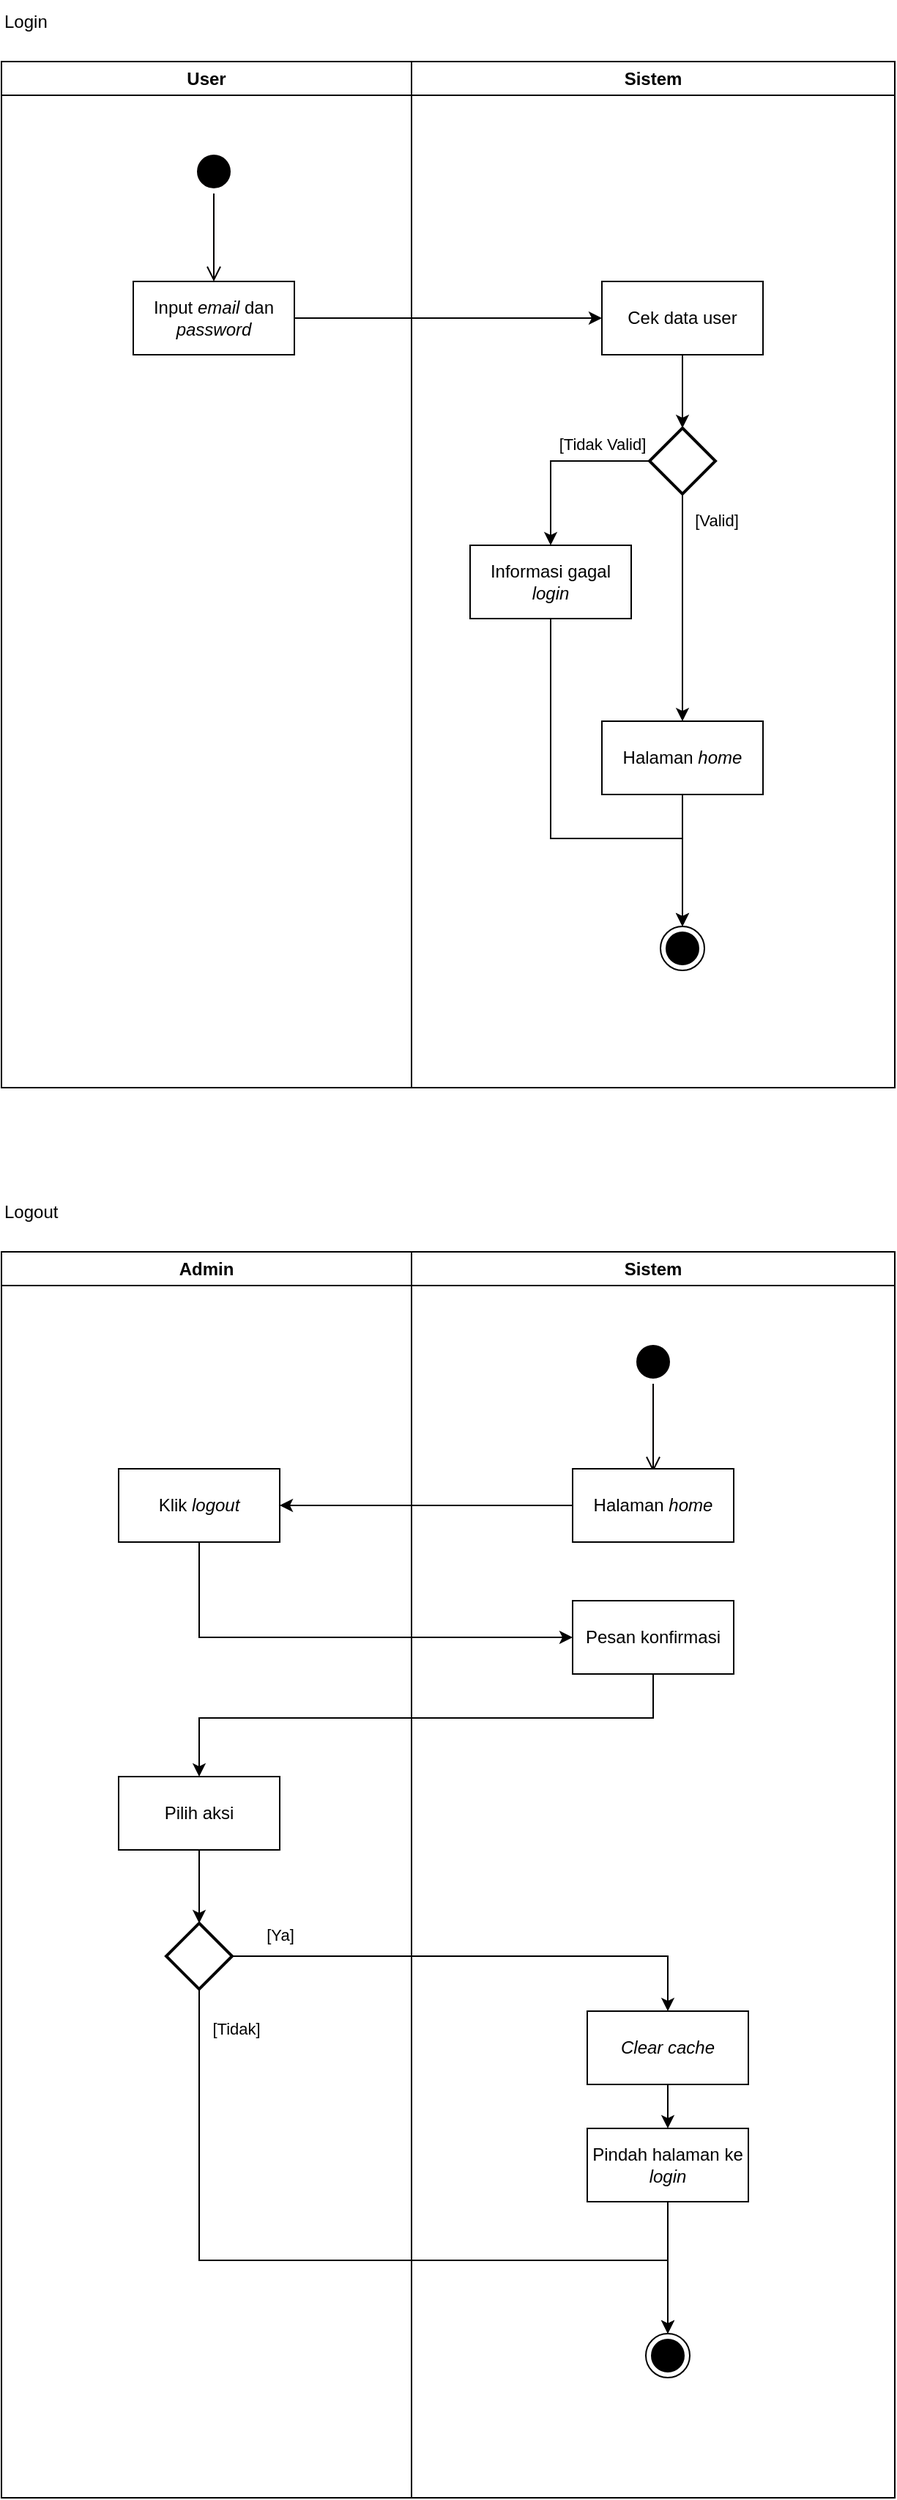 <mxfile version="21.6.3" type="github">
  <diagram name="Page-1" id="4sOu-P3r2uqMUhEJh7ZA">
    <mxGraphModel dx="4003" dy="2064" grid="1" gridSize="10" guides="1" tooltips="1" connect="1" arrows="1" fold="1" page="1" pageScale="1" pageWidth="827" pageHeight="1169" math="0" shadow="0">
      <root>
        <mxCell id="0" />
        <mxCell id="1" parent="0" />
        <mxCell id="E2XFTpKV8IvXNufsqWhs-1" value="" style="group;movable=1;resizable=1;rotatable=1;deletable=1;editable=1;locked=0;connectable=1;" parent="1" vertex="1" connectable="0">
          <mxGeometry x="-160" y="110" width="610" height="700" as="geometry" />
        </mxCell>
        <mxCell id="E2XFTpKV8IvXNufsqWhs-2" value="User" style="swimlane;whiteSpace=wrap;html=1;movable=1;resizable=1;rotatable=1;deletable=1;editable=1;locked=0;connectable=1;" parent="E2XFTpKV8IvXNufsqWhs-1" vertex="1">
          <mxGeometry width="280" height="700" as="geometry" />
        </mxCell>
        <mxCell id="E2XFTpKV8IvXNufsqWhs-3" value="" style="ellipse;html=1;shape=startState;fillColor=#000000;strokeColor=#030000;movable=1;resizable=1;rotatable=1;deletable=1;editable=1;locked=0;connectable=1;" parent="E2XFTpKV8IvXNufsqWhs-2" vertex="1">
          <mxGeometry x="130" y="60" width="30" height="30" as="geometry" />
        </mxCell>
        <mxCell id="E2XFTpKV8IvXNufsqWhs-4" value="" style="edgeStyle=orthogonalEdgeStyle;html=1;verticalAlign=bottom;endArrow=open;endSize=8;strokeColor=#030000;rounded=0;movable=1;resizable=1;rotatable=1;deletable=1;editable=1;locked=0;connectable=1;" parent="E2XFTpKV8IvXNufsqWhs-2" source="E2XFTpKV8IvXNufsqWhs-3" edge="1">
          <mxGeometry relative="1" as="geometry">
            <mxPoint x="145" y="150" as="targetPoint" />
          </mxGeometry>
        </mxCell>
        <mxCell id="E2XFTpKV8IvXNufsqWhs-5" value="Input &lt;i&gt;email&lt;/i&gt; dan &lt;i&gt;password&lt;/i&gt;" style="html=1;whiteSpace=wrap;movable=1;resizable=1;rotatable=1;deletable=1;editable=1;locked=0;connectable=1;" parent="E2XFTpKV8IvXNufsqWhs-2" vertex="1">
          <mxGeometry x="90" y="150" width="110" height="50" as="geometry" />
        </mxCell>
        <mxCell id="E2XFTpKV8IvXNufsqWhs-6" value="Sistem" style="swimlane;whiteSpace=wrap;html=1;movable=1;resizable=1;rotatable=1;deletable=1;editable=1;locked=0;connectable=1;" parent="E2XFTpKV8IvXNufsqWhs-1" vertex="1">
          <mxGeometry x="280" width="330" height="700" as="geometry" />
        </mxCell>
        <mxCell id="E2XFTpKV8IvXNufsqWhs-7" style="edgeStyle=orthogonalEdgeStyle;rounded=0;orthogonalLoop=1;jettySize=auto;html=1;movable=1;resizable=1;rotatable=1;deletable=1;editable=1;locked=0;connectable=1;" parent="E2XFTpKV8IvXNufsqWhs-6" source="E2XFTpKV8IvXNufsqWhs-8" target="E2XFTpKV8IvXNufsqWhs-13" edge="1">
          <mxGeometry relative="1" as="geometry" />
        </mxCell>
        <mxCell id="E2XFTpKV8IvXNufsqWhs-8" value="Cek data user" style="html=1;whiteSpace=wrap;movable=1;resizable=1;rotatable=1;deletable=1;editable=1;locked=0;connectable=1;" parent="E2XFTpKV8IvXNufsqWhs-6" vertex="1">
          <mxGeometry x="130" y="150" width="110" height="50" as="geometry" />
        </mxCell>
        <mxCell id="E2XFTpKV8IvXNufsqWhs-9" value="" style="edgeStyle=orthogonalEdgeStyle;rounded=0;orthogonalLoop=1;jettySize=auto;html=1;movable=1;resizable=1;rotatable=1;deletable=1;editable=1;locked=0;connectable=1;" parent="E2XFTpKV8IvXNufsqWhs-6" source="E2XFTpKV8IvXNufsqWhs-13" target="E2XFTpKV8IvXNufsqWhs-15" edge="1">
          <mxGeometry relative="1" as="geometry" />
        </mxCell>
        <mxCell id="E2XFTpKV8IvXNufsqWhs-10" value="[Valid]" style="edgeLabel;html=1;align=center;verticalAlign=middle;resizable=1;points=[];movable=1;rotatable=1;deletable=1;editable=1;locked=0;connectable=1;" parent="E2XFTpKV8IvXNufsqWhs-9" vertex="1" connectable="0">
          <mxGeometry x="-0.773" y="3" relative="1" as="geometry">
            <mxPoint x="20" as="offset" />
          </mxGeometry>
        </mxCell>
        <mxCell id="E2XFTpKV8IvXNufsqWhs-11" style="edgeStyle=orthogonalEdgeStyle;rounded=0;orthogonalLoop=1;jettySize=auto;html=1;exitX=0;exitY=0.5;exitDx=0;exitDy=0;exitPerimeter=0;movable=1;resizable=1;rotatable=1;deletable=1;editable=1;locked=0;connectable=1;" parent="E2XFTpKV8IvXNufsqWhs-6" source="E2XFTpKV8IvXNufsqWhs-13" target="E2XFTpKV8IvXNufsqWhs-16" edge="1">
          <mxGeometry relative="1" as="geometry" />
        </mxCell>
        <mxCell id="E2XFTpKV8IvXNufsqWhs-12" value="[Tidak Valid]" style="edgeLabel;html=1;align=center;verticalAlign=middle;resizable=1;points=[];movable=1;rotatable=1;deletable=1;editable=1;locked=0;connectable=1;" parent="E2XFTpKV8IvXNufsqWhs-11" vertex="1" connectable="0">
          <mxGeometry x="-0.512" relative="1" as="geometry">
            <mxPoint x="-2" y="-12" as="offset" />
          </mxGeometry>
        </mxCell>
        <mxCell id="E2XFTpKV8IvXNufsqWhs-13" value="" style="strokeWidth=2;html=1;shape=mxgraph.flowchart.decision;whiteSpace=wrap;movable=1;resizable=1;rotatable=1;deletable=1;editable=1;locked=0;connectable=1;" parent="E2XFTpKV8IvXNufsqWhs-6" vertex="1">
          <mxGeometry x="162.5" y="250" width="45" height="45" as="geometry" />
        </mxCell>
        <mxCell id="E2XFTpKV8IvXNufsqWhs-14" value="" style="edgeStyle=orthogonalEdgeStyle;rounded=0;orthogonalLoop=1;jettySize=auto;html=1;movable=1;resizable=1;rotatable=1;deletable=1;editable=1;locked=0;connectable=1;" parent="E2XFTpKV8IvXNufsqWhs-6" source="E2XFTpKV8IvXNufsqWhs-15" target="E2XFTpKV8IvXNufsqWhs-17" edge="1">
          <mxGeometry relative="1" as="geometry" />
        </mxCell>
        <mxCell id="E2XFTpKV8IvXNufsqWhs-15" value="Halaman &lt;i&gt;home&lt;/i&gt;" style="html=1;whiteSpace=wrap;movable=1;resizable=1;rotatable=1;deletable=1;editable=1;locked=0;connectable=1;" parent="E2XFTpKV8IvXNufsqWhs-6" vertex="1">
          <mxGeometry x="130" y="450" width="110" height="50" as="geometry" />
        </mxCell>
        <mxCell id="E2XFTpKV8IvXNufsqWhs-16" value="Informasi gagal &lt;i&gt;login&lt;/i&gt;" style="html=1;whiteSpace=wrap;movable=1;resizable=1;rotatable=1;deletable=1;editable=1;locked=0;connectable=1;" parent="E2XFTpKV8IvXNufsqWhs-6" vertex="1">
          <mxGeometry x="40" y="330" width="110" height="50" as="geometry" />
        </mxCell>
        <mxCell id="E2XFTpKV8IvXNufsqWhs-17" value="" style="ellipse;html=1;shape=endState;fillColor=#000000;strokeColor=#000000;movable=1;resizable=1;rotatable=1;deletable=1;editable=1;locked=0;connectable=1;" parent="E2XFTpKV8IvXNufsqWhs-6" vertex="1">
          <mxGeometry x="170" y="590" width="30" height="30" as="geometry" />
        </mxCell>
        <mxCell id="E2XFTpKV8IvXNufsqWhs-18" style="edgeStyle=orthogonalEdgeStyle;rounded=0;orthogonalLoop=1;jettySize=auto;html=1;exitX=0.5;exitY=1;exitDx=0;exitDy=0;" parent="E2XFTpKV8IvXNufsqWhs-6" source="E2XFTpKV8IvXNufsqWhs-16" edge="1">
          <mxGeometry relative="1" as="geometry">
            <mxPoint x="185" y="590" as="targetPoint" />
            <Array as="points">
              <mxPoint x="95" y="530" />
              <mxPoint x="185" y="530" />
            </Array>
          </mxGeometry>
        </mxCell>
        <mxCell id="E2XFTpKV8IvXNufsqWhs-19" style="edgeStyle=orthogonalEdgeStyle;rounded=0;orthogonalLoop=1;jettySize=auto;html=1;entryX=0;entryY=0.5;entryDx=0;entryDy=0;movable=1;resizable=1;rotatable=1;deletable=1;editable=1;locked=0;connectable=1;" parent="E2XFTpKV8IvXNufsqWhs-1" source="E2XFTpKV8IvXNufsqWhs-5" target="E2XFTpKV8IvXNufsqWhs-8" edge="1">
          <mxGeometry relative="1" as="geometry" />
        </mxCell>
        <mxCell id="E2XFTpKV8IvXNufsqWhs-20" value="Login" style="text;html=1;align=left;verticalAlign=middle;resizable=0;points=[];autosize=1;strokeColor=none;fillColor=none;" parent="1" vertex="1">
          <mxGeometry x="-160" y="68" width="50" height="30" as="geometry" />
        </mxCell>
        <mxCell id="0b9gkXo021N2OmNSp_8S-1" value="" style="group;movable=1;resizable=1;rotatable=1;deletable=1;editable=1;locked=0;connectable=1;" vertex="1" connectable="0" parent="1">
          <mxGeometry x="-160" y="922" width="610" height="850" as="geometry" />
        </mxCell>
        <mxCell id="0b9gkXo021N2OmNSp_8S-2" value="Admin" style="swimlane;whiteSpace=wrap;html=1;movable=1;resizable=1;rotatable=1;deletable=1;editable=1;locked=0;connectable=1;" vertex="1" parent="0b9gkXo021N2OmNSp_8S-1">
          <mxGeometry width="280" height="850" as="geometry" />
        </mxCell>
        <mxCell id="0b9gkXo021N2OmNSp_8S-3" value="Klik &lt;i&gt;logout&lt;/i&gt;" style="html=1;whiteSpace=wrap;movable=1;resizable=1;rotatable=1;deletable=1;editable=1;locked=0;connectable=1;" vertex="1" parent="0b9gkXo021N2OmNSp_8S-2">
          <mxGeometry x="80" y="148" width="110" height="50" as="geometry" />
        </mxCell>
        <mxCell id="0b9gkXo021N2OmNSp_8S-4" value="" style="strokeWidth=2;html=1;shape=mxgraph.flowchart.decision;whiteSpace=wrap;movable=1;resizable=1;rotatable=1;deletable=1;editable=1;locked=0;connectable=1;" vertex="1" parent="0b9gkXo021N2OmNSp_8S-2">
          <mxGeometry x="112.5" y="458" width="45" height="45" as="geometry" />
        </mxCell>
        <mxCell id="0b9gkXo021N2OmNSp_8S-5" value="" style="edgeStyle=orthogonalEdgeStyle;rounded=0;orthogonalLoop=1;jettySize=auto;html=1;" edge="1" parent="0b9gkXo021N2OmNSp_8S-2" source="0b9gkXo021N2OmNSp_8S-6" target="0b9gkXo021N2OmNSp_8S-4">
          <mxGeometry relative="1" as="geometry" />
        </mxCell>
        <mxCell id="0b9gkXo021N2OmNSp_8S-6" value="Pilih aksi" style="html=1;whiteSpace=wrap;movable=1;resizable=1;rotatable=1;deletable=1;editable=1;locked=0;connectable=1;" vertex="1" parent="0b9gkXo021N2OmNSp_8S-2">
          <mxGeometry x="80" y="358" width="110" height="50" as="geometry" />
        </mxCell>
        <mxCell id="0b9gkXo021N2OmNSp_8S-7" value="Sistem" style="swimlane;whiteSpace=wrap;html=1;movable=1;resizable=1;rotatable=1;deletable=1;editable=1;locked=0;connectable=1;" vertex="1" parent="0b9gkXo021N2OmNSp_8S-1">
          <mxGeometry x="280" width="330" height="850" as="geometry" />
        </mxCell>
        <mxCell id="0b9gkXo021N2OmNSp_8S-8" value="" style="ellipse;html=1;shape=endState;fillColor=#000000;strokeColor=#000000;movable=1;resizable=1;rotatable=1;deletable=1;editable=1;locked=0;connectable=1;" vertex="1" parent="0b9gkXo021N2OmNSp_8S-7">
          <mxGeometry x="160" y="738" width="30" height="30" as="geometry" />
        </mxCell>
        <mxCell id="0b9gkXo021N2OmNSp_8S-9" value="" style="ellipse;html=1;shape=startState;fillColor=#000000;strokeColor=#030000;movable=1;resizable=1;rotatable=1;deletable=1;editable=1;locked=0;connectable=1;" vertex="1" parent="0b9gkXo021N2OmNSp_8S-7">
          <mxGeometry x="150" y="60" width="30" height="30" as="geometry" />
        </mxCell>
        <mxCell id="0b9gkXo021N2OmNSp_8S-10" value="" style="edgeStyle=orthogonalEdgeStyle;html=1;verticalAlign=bottom;endArrow=open;endSize=8;strokeColor=#030000;rounded=0;movable=1;resizable=1;rotatable=1;deletable=1;editable=1;locked=0;connectable=1;" edge="1" parent="0b9gkXo021N2OmNSp_8S-7" source="0b9gkXo021N2OmNSp_8S-9">
          <mxGeometry relative="1" as="geometry">
            <mxPoint x="165" y="150" as="targetPoint" />
          </mxGeometry>
        </mxCell>
        <mxCell id="0b9gkXo021N2OmNSp_8S-11" value="Halaman &lt;i&gt;home&lt;/i&gt;" style="html=1;whiteSpace=wrap;movable=1;resizable=1;rotatable=1;deletable=1;editable=1;locked=0;connectable=1;" vertex="1" parent="0b9gkXo021N2OmNSp_8S-7">
          <mxGeometry x="110" y="148" width="110" height="50" as="geometry" />
        </mxCell>
        <mxCell id="0b9gkXo021N2OmNSp_8S-12" value="Pesan konfirmasi" style="html=1;whiteSpace=wrap;movable=1;resizable=1;rotatable=1;deletable=1;editable=1;locked=0;connectable=1;" vertex="1" parent="0b9gkXo021N2OmNSp_8S-7">
          <mxGeometry x="110" y="238" width="110" height="50" as="geometry" />
        </mxCell>
        <mxCell id="0b9gkXo021N2OmNSp_8S-13" value="" style="edgeStyle=orthogonalEdgeStyle;rounded=0;orthogonalLoop=1;jettySize=auto;html=1;" edge="1" parent="0b9gkXo021N2OmNSp_8S-7" source="0b9gkXo021N2OmNSp_8S-14" target="0b9gkXo021N2OmNSp_8S-16">
          <mxGeometry relative="1" as="geometry" />
        </mxCell>
        <mxCell id="0b9gkXo021N2OmNSp_8S-14" value="&lt;i&gt;Clear cache&lt;/i&gt;" style="html=1;whiteSpace=wrap;movable=1;resizable=1;rotatable=1;deletable=1;editable=1;locked=0;connectable=1;" vertex="1" parent="0b9gkXo021N2OmNSp_8S-7">
          <mxGeometry x="120" y="518" width="110" height="50" as="geometry" />
        </mxCell>
        <mxCell id="0b9gkXo021N2OmNSp_8S-15" value="" style="edgeStyle=orthogonalEdgeStyle;rounded=0;orthogonalLoop=1;jettySize=auto;html=1;" edge="1" parent="0b9gkXo021N2OmNSp_8S-7" source="0b9gkXo021N2OmNSp_8S-16" target="0b9gkXo021N2OmNSp_8S-8">
          <mxGeometry relative="1" as="geometry" />
        </mxCell>
        <mxCell id="0b9gkXo021N2OmNSp_8S-16" value="Pindah halaman ke &lt;i&gt;login&lt;/i&gt;" style="html=1;whiteSpace=wrap;movable=1;resizable=1;rotatable=1;deletable=1;editable=1;locked=0;connectable=1;" vertex="1" parent="0b9gkXo021N2OmNSp_8S-7">
          <mxGeometry x="120" y="598" width="110" height="50" as="geometry" />
        </mxCell>
        <mxCell id="0b9gkXo021N2OmNSp_8S-17" style="edgeStyle=orthogonalEdgeStyle;rounded=0;orthogonalLoop=1;jettySize=auto;html=1;exitX=0;exitY=0.5;exitDx=0;exitDy=0;entryX=1;entryY=0.5;entryDx=0;entryDy=0;" edge="1" parent="0b9gkXo021N2OmNSp_8S-1" source="0b9gkXo021N2OmNSp_8S-11" target="0b9gkXo021N2OmNSp_8S-3">
          <mxGeometry relative="1" as="geometry" />
        </mxCell>
        <mxCell id="0b9gkXo021N2OmNSp_8S-18" style="edgeStyle=orthogonalEdgeStyle;rounded=0;orthogonalLoop=1;jettySize=auto;html=1;exitX=0.5;exitY=1;exitDx=0;exitDy=0;entryX=0;entryY=0.5;entryDx=0;entryDy=0;" edge="1" parent="0b9gkXo021N2OmNSp_8S-1" source="0b9gkXo021N2OmNSp_8S-3" target="0b9gkXo021N2OmNSp_8S-12">
          <mxGeometry relative="1" as="geometry" />
        </mxCell>
        <mxCell id="0b9gkXo021N2OmNSp_8S-19" style="edgeStyle=orthogonalEdgeStyle;rounded=0;orthogonalLoop=1;jettySize=auto;html=1;exitX=0.5;exitY=1;exitDx=0;exitDy=0;entryX=0.5;entryY=0;entryDx=0;entryDy=0;" edge="1" parent="0b9gkXo021N2OmNSp_8S-1" source="0b9gkXo021N2OmNSp_8S-12" target="0b9gkXo021N2OmNSp_8S-6">
          <mxGeometry relative="1" as="geometry">
            <Array as="points">
              <mxPoint x="445" y="318" />
              <mxPoint x="135" y="318" />
            </Array>
          </mxGeometry>
        </mxCell>
        <mxCell id="0b9gkXo021N2OmNSp_8S-20" style="edgeStyle=orthogonalEdgeStyle;rounded=0;orthogonalLoop=1;jettySize=auto;html=1;exitX=1;exitY=0.5;exitDx=0;exitDy=0;exitPerimeter=0;entryX=0.5;entryY=0;entryDx=0;entryDy=0;" edge="1" parent="0b9gkXo021N2OmNSp_8S-1" source="0b9gkXo021N2OmNSp_8S-4" target="0b9gkXo021N2OmNSp_8S-14">
          <mxGeometry relative="1" as="geometry" />
        </mxCell>
        <mxCell id="0b9gkXo021N2OmNSp_8S-21" value="[Ya]" style="edgeLabel;html=1;align=center;verticalAlign=middle;resizable=0;points=[];" vertex="1" connectable="0" parent="0b9gkXo021N2OmNSp_8S-20">
          <mxGeometry x="-0.785" y="1" relative="1" as="geometry">
            <mxPoint x="-4" y="-14" as="offset" />
          </mxGeometry>
        </mxCell>
        <mxCell id="0b9gkXo021N2OmNSp_8S-22" style="edgeStyle=orthogonalEdgeStyle;rounded=0;orthogonalLoop=1;jettySize=auto;html=1;exitX=0.5;exitY=1;exitDx=0;exitDy=0;exitPerimeter=0;entryX=0.5;entryY=0;entryDx=0;entryDy=0;" edge="1" parent="0b9gkXo021N2OmNSp_8S-1" source="0b9gkXo021N2OmNSp_8S-4" target="0b9gkXo021N2OmNSp_8S-8">
          <mxGeometry relative="1" as="geometry">
            <Array as="points">
              <mxPoint x="135" y="688" />
              <mxPoint x="455" y="688" />
            </Array>
          </mxGeometry>
        </mxCell>
        <mxCell id="0b9gkXo021N2OmNSp_8S-23" value="[Tidak]" style="edgeLabel;html=1;align=center;verticalAlign=middle;resizable=0;points=[];" vertex="1" connectable="0" parent="0b9gkXo021N2OmNSp_8S-22">
          <mxGeometry x="-0.869" y="-2" relative="1" as="geometry">
            <mxPoint x="27" y="-10" as="offset" />
          </mxGeometry>
        </mxCell>
        <mxCell id="0b9gkXo021N2OmNSp_8S-24" value="Logout" style="text;html=1;align=left;verticalAlign=middle;resizable=0;points=[];autosize=1;strokeColor=none;fillColor=none;" vertex="1" parent="1">
          <mxGeometry x="-160" y="880" width="60" height="30" as="geometry" />
        </mxCell>
      </root>
    </mxGraphModel>
  </diagram>
</mxfile>
